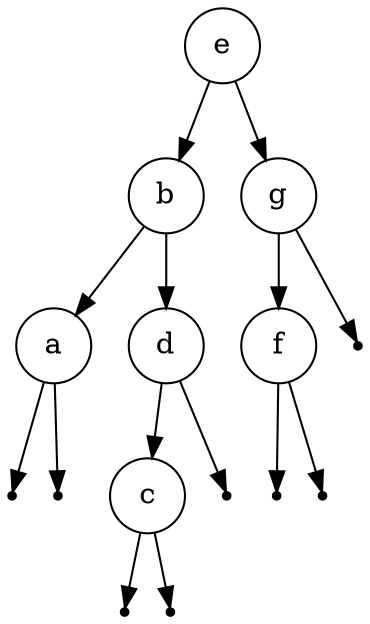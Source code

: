 digraph OBST {
  node [shape=circle];
  "e" -> "b";
  "b" -> "a";
  null0 [shape=point];
  "a" -> null0;
  null1 [shape=point];
  "a" -> null1;
  "b" -> "d";
  "d" -> "c";
  null2 [shape=point];
  "c" -> null2;
  null3 [shape=point];
  "c" -> null3;
  null4 [shape=point];
  "d" -> null4;
  "e" -> "g";
  "g" -> "f";
  null5 [shape=point];
  "f" -> null5;
  null6 [shape=point];
  "f" -> null6;
  null7 [shape=point];
  "g" -> null7;
}

